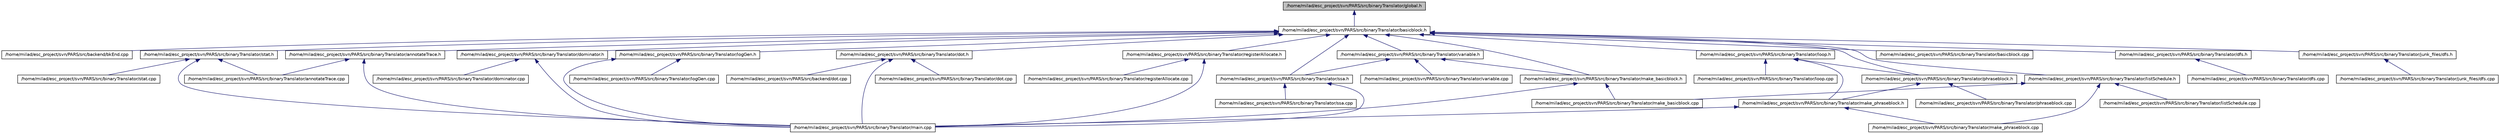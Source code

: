 digraph G
{
  edge [fontname="Helvetica",fontsize="10",labelfontname="Helvetica",labelfontsize="10"];
  node [fontname="Helvetica",fontsize="10",shape=record];
  Node1 [label="/home/milad/esc_project/svn/PARS/src/binaryTranslator/global.h",height=0.2,width=0.4,color="black", fillcolor="grey75", style="filled" fontcolor="black"];
  Node1 -> Node2 [dir=back,color="midnightblue",fontsize="10",style="solid",fontname="Helvetica"];
  Node2 [label="/home/milad/esc_project/svn/PARS/src/binaryTranslator/basicblock.h",height=0.2,width=0.4,color="black", fillcolor="white", style="filled",URL="$binaryTranslator_2basicblock_8h.html"];
  Node2 -> Node3 [dir=back,color="midnightblue",fontsize="10",style="solid",fontname="Helvetica"];
  Node3 [label="/home/milad/esc_project/svn/PARS/src/backend/bkEnd.cpp",height=0.2,width=0.4,color="black", fillcolor="white", style="filled",URL="$bkEnd_8cpp.html"];
  Node2 -> Node4 [dir=back,color="midnightblue",fontsize="10",style="solid",fontname="Helvetica"];
  Node4 [label="/home/milad/esc_project/svn/PARS/src/binaryTranslator/annotateTrace.h",height=0.2,width=0.4,color="black", fillcolor="white", style="filled",URL="$annotateTrace_8h.html"];
  Node4 -> Node5 [dir=back,color="midnightblue",fontsize="10",style="solid",fontname="Helvetica"];
  Node5 [label="/home/milad/esc_project/svn/PARS/src/binaryTranslator/annotateTrace.cpp",height=0.2,width=0.4,color="black", fillcolor="white", style="filled",URL="$annotateTrace_8cpp.html"];
  Node4 -> Node6 [dir=back,color="midnightblue",fontsize="10",style="solid",fontname="Helvetica"];
  Node6 [label="/home/milad/esc_project/svn/PARS/src/binaryTranslator/main.cpp",height=0.2,width=0.4,color="black", fillcolor="white", style="filled",URL="$main_8cpp.html"];
  Node2 -> Node7 [dir=back,color="midnightblue",fontsize="10",style="solid",fontname="Helvetica"];
  Node7 [label="/home/milad/esc_project/svn/PARS/src/binaryTranslator/stat.h",height=0.2,width=0.4,color="black", fillcolor="white", style="filled",URL="$binaryTranslator_2stat_8h.html"];
  Node7 -> Node5 [dir=back,color="midnightblue",fontsize="10",style="solid",fontname="Helvetica"];
  Node7 -> Node6 [dir=back,color="midnightblue",fontsize="10",style="solid",fontname="Helvetica"];
  Node7 -> Node8 [dir=back,color="midnightblue",fontsize="10",style="solid",fontname="Helvetica"];
  Node8 [label="/home/milad/esc_project/svn/PARS/src/binaryTranslator/stat.cpp",height=0.2,width=0.4,color="black", fillcolor="white", style="filled",URL="$binaryTranslator_2stat_8cpp.html"];
  Node2 -> Node9 [dir=back,color="midnightblue",fontsize="10",style="solid",fontname="Helvetica"];
  Node9 [label="/home/milad/esc_project/svn/PARS/src/binaryTranslator/basicblock.cpp",height=0.2,width=0.4,color="black", fillcolor="white", style="filled",URL="$binaryTranslator_2basicblock_8cpp.html"];
  Node2 -> Node10 [dir=back,color="midnightblue",fontsize="10",style="solid",fontname="Helvetica"];
  Node10 [label="/home/milad/esc_project/svn/PARS/src/binaryTranslator/dfs.h",height=0.2,width=0.4,color="black", fillcolor="white", style="filled",URL="$dfs_8h.html"];
  Node10 -> Node11 [dir=back,color="midnightblue",fontsize="10",style="solid",fontname="Helvetica"];
  Node11 [label="/home/milad/esc_project/svn/PARS/src/binaryTranslator/dfs.cpp",height=0.2,width=0.4,color="black", fillcolor="white", style="filled",URL="$dfs_8cpp.html"];
  Node2 -> Node12 [dir=back,color="midnightblue",fontsize="10",style="solid",fontname="Helvetica"];
  Node12 [label="/home/milad/esc_project/svn/PARS/src/binaryTranslator/dominator.h",height=0.2,width=0.4,color="black", fillcolor="white", style="filled",URL="$dominator_8h.html"];
  Node12 -> Node13 [dir=back,color="midnightblue",fontsize="10",style="solid",fontname="Helvetica"];
  Node13 [label="/home/milad/esc_project/svn/PARS/src/binaryTranslator/dominator.cpp",height=0.2,width=0.4,color="black", fillcolor="white", style="filled",URL="$dominator_8cpp.html"];
  Node12 -> Node6 [dir=back,color="midnightblue",fontsize="10",style="solid",fontname="Helvetica"];
  Node2 -> Node14 [dir=back,color="midnightblue",fontsize="10",style="solid",fontname="Helvetica"];
  Node14 [label="/home/milad/esc_project/svn/PARS/src/binaryTranslator/dot.h",height=0.2,width=0.4,color="black", fillcolor="white", style="filled",URL="$binaryTranslator_2dot_8h.html"];
  Node14 -> Node15 [dir=back,color="midnightblue",fontsize="10",style="solid",fontname="Helvetica"];
  Node15 [label="/home/milad/esc_project/svn/PARS/src/backend/dot.cpp",height=0.2,width=0.4,color="black", fillcolor="white", style="filled",URL="$backend_2dot_8cpp.html"];
  Node14 -> Node16 [dir=back,color="midnightblue",fontsize="10",style="solid",fontname="Helvetica"];
  Node16 [label="/home/milad/esc_project/svn/PARS/src/binaryTranslator/dot.cpp",height=0.2,width=0.4,color="black", fillcolor="white", style="filled",URL="$binaryTranslator_2dot_8cpp.html"];
  Node14 -> Node6 [dir=back,color="midnightblue",fontsize="10",style="solid",fontname="Helvetica"];
  Node2 -> Node17 [dir=back,color="midnightblue",fontsize="10",style="solid",fontname="Helvetica"];
  Node17 [label="/home/milad/esc_project/svn/PARS/src/binaryTranslator/junk_files/dfs.h",height=0.2,width=0.4,color="black", fillcolor="white", style="filled",URL="$junk__files_2dfs_8h.html"];
  Node17 -> Node18 [dir=back,color="midnightblue",fontsize="10",style="solid",fontname="Helvetica"];
  Node18 [label="/home/milad/esc_project/svn/PARS/src/binaryTranslator/junk_files/dfs.cpp",height=0.2,width=0.4,color="black", fillcolor="white", style="filled",URL="$junk__files_2dfs_8cpp.html"];
  Node2 -> Node19 [dir=back,color="midnightblue",fontsize="10",style="solid",fontname="Helvetica"];
  Node19 [label="/home/milad/esc_project/svn/PARS/src/binaryTranslator/listSchedule.h",height=0.2,width=0.4,color="black", fillcolor="white", style="filled",URL="$listSchedule_8h.html"];
  Node19 -> Node20 [dir=back,color="midnightblue",fontsize="10",style="solid",fontname="Helvetica"];
  Node20 [label="/home/milad/esc_project/svn/PARS/src/binaryTranslator/listSchedule.cpp",height=0.2,width=0.4,color="black", fillcolor="white", style="filled",URL="$listSchedule_8cpp.html"];
  Node19 -> Node21 [dir=back,color="midnightblue",fontsize="10",style="solid",fontname="Helvetica"];
  Node21 [label="/home/milad/esc_project/svn/PARS/src/binaryTranslator/make_basicblock.cpp",height=0.2,width=0.4,color="black", fillcolor="white", style="filled",URL="$make__basicblock_8cpp.html"];
  Node19 -> Node22 [dir=back,color="midnightblue",fontsize="10",style="solid",fontname="Helvetica"];
  Node22 [label="/home/milad/esc_project/svn/PARS/src/binaryTranslator/make_phraseblock.cpp",height=0.2,width=0.4,color="black", fillcolor="white", style="filled",URL="$make__phraseblock_8cpp.html"];
  Node2 -> Node23 [dir=back,color="midnightblue",fontsize="10",style="solid",fontname="Helvetica"];
  Node23 [label="/home/milad/esc_project/svn/PARS/src/binaryTranslator/logGen.h",height=0.2,width=0.4,color="black", fillcolor="white", style="filled",URL="$logGen_8h.html"];
  Node23 -> Node24 [dir=back,color="midnightblue",fontsize="10",style="solid",fontname="Helvetica"];
  Node24 [label="/home/milad/esc_project/svn/PARS/src/binaryTranslator/logGen.cpp",height=0.2,width=0.4,color="black", fillcolor="white", style="filled",URL="$logGen_8cpp.html"];
  Node23 -> Node6 [dir=back,color="midnightblue",fontsize="10",style="solid",fontname="Helvetica"];
  Node2 -> Node25 [dir=back,color="midnightblue",fontsize="10",style="solid",fontname="Helvetica"];
  Node25 [label="/home/milad/esc_project/svn/PARS/src/binaryTranslator/loop.h",height=0.2,width=0.4,color="black", fillcolor="white", style="filled",URL="$loop_8h.html"];
  Node25 -> Node26 [dir=back,color="midnightblue",fontsize="10",style="solid",fontname="Helvetica"];
  Node26 [label="/home/milad/esc_project/svn/PARS/src/binaryTranslator/loop.cpp",height=0.2,width=0.4,color="black", fillcolor="white", style="filled",URL="$loop_8cpp.html"];
  Node25 -> Node27 [dir=back,color="midnightblue",fontsize="10",style="solid",fontname="Helvetica"];
  Node27 [label="/home/milad/esc_project/svn/PARS/src/binaryTranslator/phraseblock.h",height=0.2,width=0.4,color="black", fillcolor="white", style="filled",URL="$phraseblock_8h.html"];
  Node27 -> Node28 [dir=back,color="midnightblue",fontsize="10",style="solid",fontname="Helvetica"];
  Node28 [label="/home/milad/esc_project/svn/PARS/src/binaryTranslator/make_phraseblock.h",height=0.2,width=0.4,color="black", fillcolor="white", style="filled",URL="$make__phraseblock_8h.html"];
  Node28 -> Node6 [dir=back,color="midnightblue",fontsize="10",style="solid",fontname="Helvetica"];
  Node28 -> Node22 [dir=back,color="midnightblue",fontsize="10",style="solid",fontname="Helvetica"];
  Node27 -> Node29 [dir=back,color="midnightblue",fontsize="10",style="solid",fontname="Helvetica"];
  Node29 [label="/home/milad/esc_project/svn/PARS/src/binaryTranslator/phraseblock.cpp",height=0.2,width=0.4,color="black", fillcolor="white", style="filled",URL="$phraseblock_8cpp.html"];
  Node25 -> Node28 [dir=back,color="midnightblue",fontsize="10",style="solid",fontname="Helvetica"];
  Node2 -> Node30 [dir=back,color="midnightblue",fontsize="10",style="solid",fontname="Helvetica"];
  Node30 [label="/home/milad/esc_project/svn/PARS/src/binaryTranslator/registerAllocate.h",height=0.2,width=0.4,color="black", fillcolor="white", style="filled",URL="$registerAllocate_8h.html"];
  Node30 -> Node6 [dir=back,color="midnightblue",fontsize="10",style="solid",fontname="Helvetica"];
  Node30 -> Node31 [dir=back,color="midnightblue",fontsize="10",style="solid",fontname="Helvetica"];
  Node31 [label="/home/milad/esc_project/svn/PARS/src/binaryTranslator/registerAllocate.cpp",height=0.2,width=0.4,color="black", fillcolor="white", style="filled",URL="$registerAllocate_8cpp.html"];
  Node2 -> Node32 [dir=back,color="midnightblue",fontsize="10",style="solid",fontname="Helvetica"];
  Node32 [label="/home/milad/esc_project/svn/PARS/src/binaryTranslator/make_basicblock.h",height=0.2,width=0.4,color="black", fillcolor="white", style="filled",URL="$make__basicblock_8h.html"];
  Node32 -> Node6 [dir=back,color="midnightblue",fontsize="10",style="solid",fontname="Helvetica"];
  Node32 -> Node21 [dir=back,color="midnightblue",fontsize="10",style="solid",fontname="Helvetica"];
  Node2 -> Node33 [dir=back,color="midnightblue",fontsize="10",style="solid",fontname="Helvetica"];
  Node33 [label="/home/milad/esc_project/svn/PARS/src/binaryTranslator/variable.h",height=0.2,width=0.4,color="black", fillcolor="white", style="filled",URL="$variable_8h.html"];
  Node33 -> Node32 [dir=back,color="midnightblue",fontsize="10",style="solid",fontname="Helvetica"];
  Node33 -> Node34 [dir=back,color="midnightblue",fontsize="10",style="solid",fontname="Helvetica"];
  Node34 [label="/home/milad/esc_project/svn/PARS/src/binaryTranslator/ssa.h",height=0.2,width=0.4,color="black", fillcolor="white", style="filled",URL="$ssa_8h.html"];
  Node34 -> Node6 [dir=back,color="midnightblue",fontsize="10",style="solid",fontname="Helvetica"];
  Node34 -> Node35 [dir=back,color="midnightblue",fontsize="10",style="solid",fontname="Helvetica"];
  Node35 [label="/home/milad/esc_project/svn/PARS/src/binaryTranslator/ssa.cpp",height=0.2,width=0.4,color="black", fillcolor="white", style="filled",URL="$ssa_8cpp.html"];
  Node33 -> Node36 [dir=back,color="midnightblue",fontsize="10",style="solid",fontname="Helvetica"];
  Node36 [label="/home/milad/esc_project/svn/PARS/src/binaryTranslator/variable.cpp",height=0.2,width=0.4,color="black", fillcolor="white", style="filled",URL="$variable_8cpp.html"];
  Node2 -> Node27 [dir=back,color="midnightblue",fontsize="10",style="solid",fontname="Helvetica"];
  Node2 -> Node34 [dir=back,color="midnightblue",fontsize="10",style="solid",fontname="Helvetica"];
}
